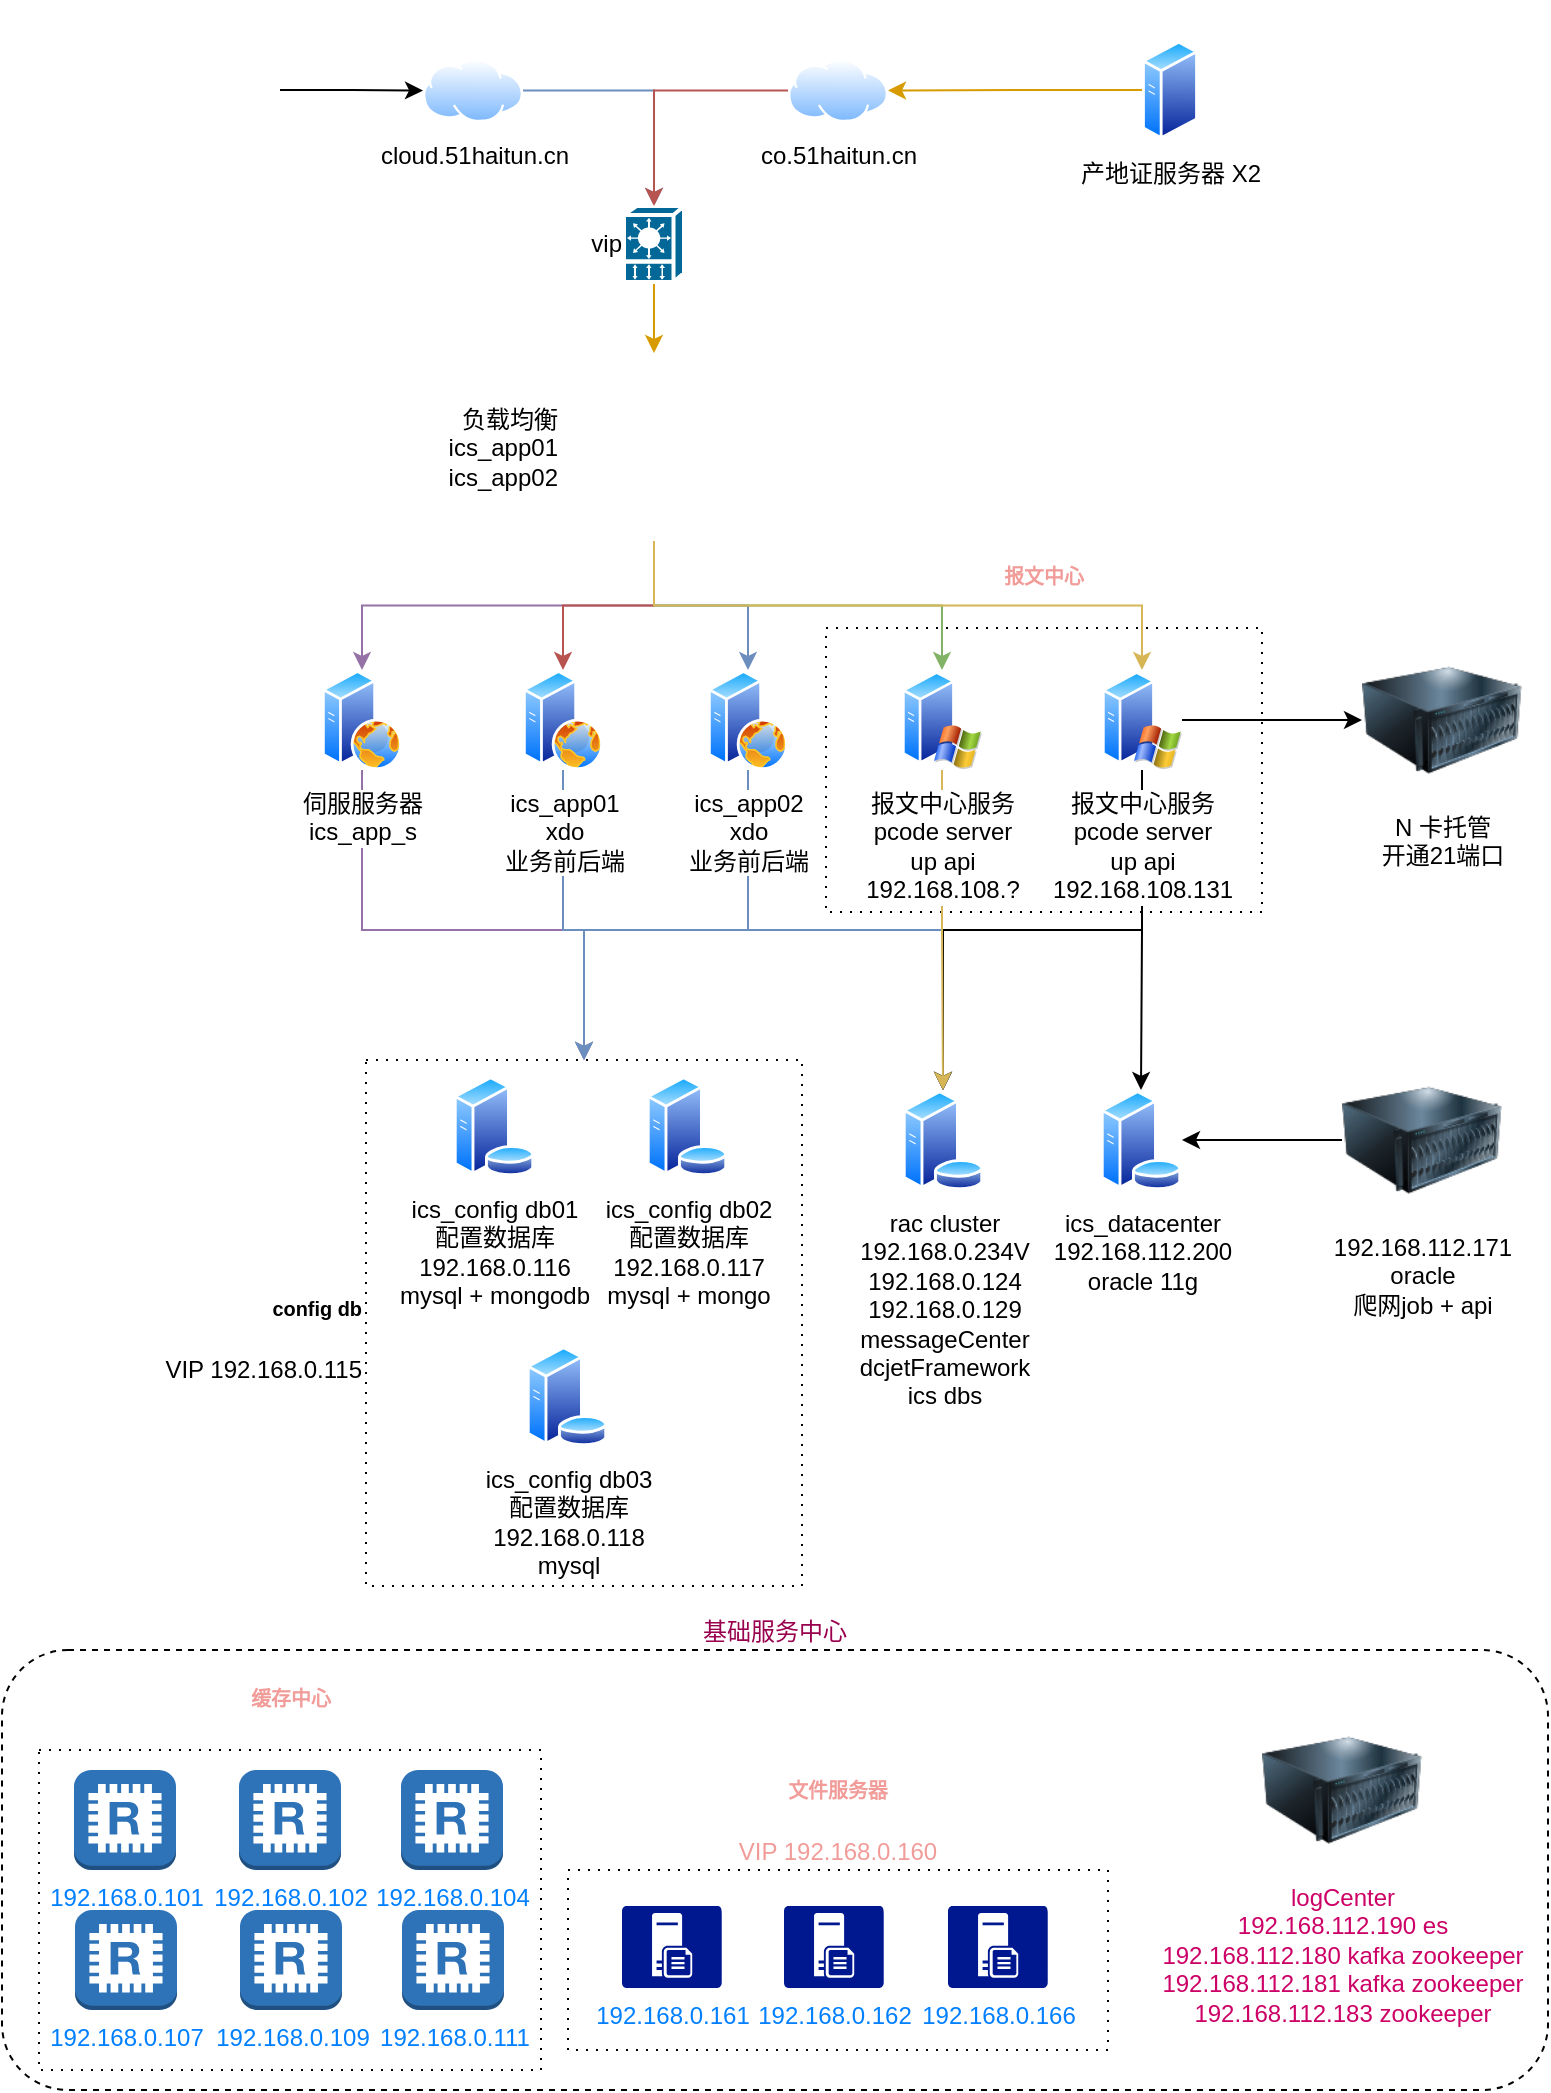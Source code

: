 <mxfile version="10.6.6" type="google"><diagram id="v4OQGsdWNkyV6Pgec-8O" name="Page-1"><mxGraphModel dx="1188" dy="684" grid="1" gridSize="10" guides="1" tooltips="1" connect="1" arrows="1" fold="1" page="1" pageScale="1" pageWidth="827" pageHeight="1169" math="0" shadow="0"><root><mxCell id="0"/><mxCell id="1" parent="0"/><mxCell id="ILs_mbYz_tefIXP7xlB2-24" value="基础服务中心" style="rounded=1;whiteSpace=wrap;html=1;fontColor=#99004D;fillColor=none;dashed=1;labelPosition=center;verticalLabelPosition=top;align=center;verticalAlign=bottom;" vertex="1" parent="1"><mxGeometry x="30" y="870" width="773" height="220" as="geometry"/></mxCell><mxCell id="ILs_mbYz_tefIXP7xlB2-6" value="&lt;h5&gt;报文中心&lt;/h5&gt;" style="rounded=0;whiteSpace=wrap;html=1;fillColor=none;dashed=1;dashPattern=1 4;labelPosition=center;verticalLabelPosition=top;align=center;verticalAlign=bottom;fontColor=#F19C99;" vertex="1" parent="1"><mxGeometry x="442" y="359" width="218" height="142" as="geometry"/></mxCell><mxCell id="NLEIydwub2X0FDKPl0KZ-23" style="edgeStyle=orthogonalEdgeStyle;rounded=0;orthogonalLoop=1;jettySize=auto;html=1;startArrow=none;startFill=0;exitX=0.5;exitY=1;exitDx=0;exitDy=0;fillColor=#e1d5e7;strokeColor=#9673a6;" parent="1" source="ILs_mbYz_tefIXP7xlB2-2" target="NLEIydwub2X0FDKPl0KZ-4" edge="1"><mxGeometry relative="1" as="geometry"><mxPoint x="350.167" y="326.833" as="sourcePoint"/></mxGeometry></mxCell><mxCell id="NLEIydwub2X0FDKPl0KZ-24" style="edgeStyle=orthogonalEdgeStyle;rounded=0;orthogonalLoop=1;jettySize=auto;html=1;startArrow=none;startFill=0;fillColor=#f8cecc;strokeColor=#b85450;exitX=0.5;exitY=1;exitDx=0;exitDy=0;" parent="1" source="ILs_mbYz_tefIXP7xlB2-2" target="NLEIydwub2X0FDKPl0KZ-17" edge="1"><mxGeometry relative="1" as="geometry"><mxPoint x="350.167" y="327" as="sourcePoint"/></mxGeometry></mxCell><mxCell id="NLEIydwub2X0FDKPl0KZ-25" style="edgeStyle=orthogonalEdgeStyle;rounded=0;orthogonalLoop=1;jettySize=auto;html=1;startArrow=none;startFill=0;fillColor=#dae8fc;strokeColor=#6c8ebf;exitX=0.5;exitY=1;exitDx=0;exitDy=0;" parent="1" source="ILs_mbYz_tefIXP7xlB2-2" target="NLEIydwub2X0FDKPl0KZ-18" edge="1"><mxGeometry relative="1" as="geometry"><mxPoint x="350.167" y="327" as="sourcePoint"/></mxGeometry></mxCell><mxCell id="NLEIydwub2X0FDKPl0KZ-42" style="edgeStyle=orthogonalEdgeStyle;rounded=0;orthogonalLoop=1;jettySize=auto;html=1;startArrow=none;startFill=0;fillColor=#d5e8d4;strokeColor=#82b366;exitX=0.5;exitY=1;exitDx=0;exitDy=0;" parent="1" source="ILs_mbYz_tefIXP7xlB2-2" target="NLEIydwub2X0FDKPl0KZ-41" edge="1"><mxGeometry relative="1" as="geometry"><mxPoint x="350.167" y="326.833" as="sourcePoint"/></mxGeometry></mxCell><mxCell id="NLEIydwub2X0FDKPl0KZ-43" style="edgeStyle=orthogonalEdgeStyle;rounded=0;orthogonalLoop=1;jettySize=auto;html=1;startArrow=none;startFill=0;fillColor=#fff2cc;strokeColor=#d6b656;exitX=0.5;exitY=1;exitDx=0;exitDy=0;" parent="1" source="ILs_mbYz_tefIXP7xlB2-2" target="NLEIydwub2X0FDKPl0KZ-33" edge="1"><mxGeometry relative="1" as="geometry"><mxPoint x="350.167" y="326.833" as="sourcePoint"/></mxGeometry></mxCell><mxCell id="NLEIydwub2X0FDKPl0KZ-3" value="rac cluster&lt;br&gt;192.168.0.234V&lt;br&gt;192.168.0.124&lt;br&gt;192.168.0.129&lt;br&gt;messageCenter&lt;br&gt;dcjetFramework&lt;br&gt;ics dbs&lt;br&gt;" style="aspect=fixed;perimeter=ellipsePerimeter;html=1;align=center;shadow=0;dashed=0;spacingTop=3;image;image=img/lib/active_directory/database_server.svg;" parent="1" vertex="1"><mxGeometry x="480" y="590" width="41" height="50" as="geometry"/></mxCell><mxCell id="NLEIydwub2X0FDKPl0KZ-30" style="edgeStyle=orthogonalEdgeStyle;rounded=0;orthogonalLoop=1;jettySize=auto;html=1;startArrow=none;startFill=0;fillColor=#e1d5e7;strokeColor=#9673a6;entryX=0.5;entryY=0;entryDx=0;entryDy=0;exitX=0.5;exitY=1;exitDx=0;exitDy=0;" parent="1" source="NLEIydwub2X0FDKPl0KZ-4" target="NLEIydwub2X0FDKPl0KZ-49" edge="1"><mxGeometry relative="1" as="geometry"><Array as="points"><mxPoint x="210" y="510"/><mxPoint x="321" y="510"/></Array></mxGeometry></mxCell><mxCell id="NLEIydwub2X0FDKPl0KZ-4" value="伺服服务器&lt;br&gt;ics_app_s&lt;br&gt;" style="aspect=fixed;perimeter=ellipsePerimeter;html=1;align=center;shadow=0;dashed=0;spacingTop=3;image;image=img/lib/active_directory/web_server.svg;" parent="1" vertex="1"><mxGeometry x="190" y="380" width="40" height="50" as="geometry"/></mxCell><mxCell id="NLEIydwub2X0FDKPl0KZ-11" style="edgeStyle=orthogonalEdgeStyle;rounded=0;orthogonalLoop=1;jettySize=auto;html=1;entryX=0.5;entryY=0;entryDx=0;entryDy=0;entryPerimeter=0;fillColor=#dae8fc;strokeColor=#6c8ebf;" parent="1" source="NLEIydwub2X0FDKPl0KZ-6" target="NLEIydwub2X0FDKPl0KZ-10" edge="1"><mxGeometry relative="1" as="geometry"/></mxCell><mxCell id="NLEIydwub2X0FDKPl0KZ-6" value="cloud.51haitun.cn" style="aspect=fixed;perimeter=ellipsePerimeter;html=1;align=center;shadow=0;dashed=0;spacingTop=3;image;image=img/lib/active_directory/internet_cloud.svg;" parent="1" vertex="1"><mxGeometry x="240.5" y="74.5" width="50" height="31.5" as="geometry"/></mxCell><mxCell id="ILs_mbYz_tefIXP7xlB2-4" style="edgeStyle=orthogonalEdgeStyle;rounded=0;orthogonalLoop=1;jettySize=auto;html=1;fillColor=#ffe6cc;strokeColor=#d79b00;" edge="1" parent="1" source="NLEIydwub2X0FDKPl0KZ-10" target="ILs_mbYz_tefIXP7xlB2-2"><mxGeometry relative="1" as="geometry"/></mxCell><mxCell id="NLEIydwub2X0FDKPl0KZ-10" value="vip" style="shape=mxgraph.cisco.misc.vip;html=1;dashed=0;fillColor=#036897;strokeColor=#ffffff;strokeWidth=2;verticalLabelPosition=middle;verticalAlign=middle;labelPosition=left;align=right;" parent="1" vertex="1"><mxGeometry x="341" y="148" width="30" height="38" as="geometry"/></mxCell><mxCell id="NLEIydwub2X0FDKPl0KZ-26" style="edgeStyle=orthogonalEdgeStyle;rounded=0;orthogonalLoop=1;jettySize=auto;html=1;startArrow=none;startFill=0;exitX=0.5;exitY=1;exitDx=0;exitDy=0;" parent="1" source="NLEIydwub2X0FDKPl0KZ-17" target="NLEIydwub2X0FDKPl0KZ-3" edge="1"><mxGeometry relative="1" as="geometry"/></mxCell><mxCell id="NLEIydwub2X0FDKPl0KZ-28" style="edgeStyle=orthogonalEdgeStyle;rounded=0;orthogonalLoop=1;jettySize=auto;html=1;startArrow=none;startFill=0;fillColor=#dae8fc;strokeColor=#6c8ebf;entryX=0.5;entryY=0;entryDx=0;entryDy=0;" parent="1" source="NLEIydwub2X0FDKPl0KZ-17" target="NLEIydwub2X0FDKPl0KZ-49" edge="1"><mxGeometry relative="1" as="geometry"><Array as="points"><mxPoint x="310" y="510"/><mxPoint x="321" y="510"/></Array></mxGeometry></mxCell><mxCell id="NLEIydwub2X0FDKPl0KZ-17" value="ics_app01&lt;br&gt;xdo&lt;br&gt;业务前后端&lt;br&gt;" style="aspect=fixed;perimeter=ellipsePerimeter;html=1;align=center;shadow=0;dashed=0;spacingTop=3;image;image=img/lib/active_directory/web_server.svg;" parent="1" vertex="1"><mxGeometry x="290.5" y="380" width="40" height="50" as="geometry"/></mxCell><mxCell id="NLEIydwub2X0FDKPl0KZ-27" style="edgeStyle=orthogonalEdgeStyle;rounded=0;orthogonalLoop=1;jettySize=auto;html=1;entryX=0.5;entryY=0;entryDx=0;entryDy=0;startArrow=none;startFill=0;fillColor=#dae8fc;strokeColor=#6c8ebf;exitX=0.5;exitY=1;exitDx=0;exitDy=0;" parent="1" source="NLEIydwub2X0FDKPl0KZ-18" target="NLEIydwub2X0FDKPl0KZ-3" edge="1"><mxGeometry relative="1" as="geometry"/></mxCell><mxCell id="NLEIydwub2X0FDKPl0KZ-29" style="edgeStyle=orthogonalEdgeStyle;rounded=0;orthogonalLoop=1;jettySize=auto;html=1;startArrow=none;startFill=0;exitX=0.5;exitY=1;exitDx=0;exitDy=0;fillColor=#dae8fc;strokeColor=#6c8ebf;entryX=0.5;entryY=0;entryDx=0;entryDy=0;" parent="1" source="NLEIydwub2X0FDKPl0KZ-18" target="NLEIydwub2X0FDKPl0KZ-49" edge="1"><mxGeometry relative="1" as="geometry"><Array as="points"><mxPoint x="403" y="510"/><mxPoint x="321" y="510"/></Array></mxGeometry></mxCell><mxCell id="NLEIydwub2X0FDKPl0KZ-18" value="ics_app02&lt;br&gt;xdo&lt;br&gt;业务前后端&lt;br&gt;" style="aspect=fixed;perimeter=ellipsePerimeter;html=1;align=center;shadow=0;dashed=0;spacingTop=3;image;image=img/lib/active_directory/web_server.svg;" parent="1" vertex="1"><mxGeometry x="383" y="380" width="40" height="50" as="geometry"/></mxCell><mxCell id="NLEIydwub2X0FDKPl0KZ-36" style="edgeStyle=orthogonalEdgeStyle;rounded=0;orthogonalLoop=1;jettySize=auto;html=1;startArrow=none;startFill=0;" parent="1" source="NLEIydwub2X0FDKPl0KZ-33" target="NLEIydwub2X0FDKPl0KZ-34" edge="1"><mxGeometry relative="1" as="geometry"/></mxCell><mxCell id="NLEIydwub2X0FDKPl0KZ-39" style="edgeStyle=orthogonalEdgeStyle;rounded=0;orthogonalLoop=1;jettySize=auto;html=1;startArrow=none;startFill=0;" parent="1" source="NLEIydwub2X0FDKPl0KZ-33" target="NLEIydwub2X0FDKPl0KZ-35" edge="1"><mxGeometry relative="1" as="geometry"/></mxCell><mxCell id="NLEIydwub2X0FDKPl0KZ-59" style="edgeStyle=orthogonalEdgeStyle;rounded=0;orthogonalLoop=1;jettySize=auto;html=1;startArrow=none;startFill=0;exitX=0.5;exitY=1;exitDx=0;exitDy=0;" parent="1" source="NLEIydwub2X0FDKPl0KZ-33" target="NLEIydwub2X0FDKPl0KZ-3" edge="1"><mxGeometry relative="1" as="geometry"/></mxCell><mxCell id="NLEIydwub2X0FDKPl0KZ-33" value="报文中心服务&lt;br&gt;pcode server&lt;br&gt;up api&lt;br&gt;192.168.108.131&lt;br&gt;" style="aspect=fixed;perimeter=ellipsePerimeter;html=1;align=center;shadow=0;dashed=0;spacingTop=3;image;image=img/lib/active_directory/windows_server_2.svg;dashPattern=1 4;fillColor=none;" parent="1" vertex="1"><mxGeometry x="580" y="380" width="40" height="50" as="geometry"/></mxCell><mxCell id="NLEIydwub2X0FDKPl0KZ-34" value="ics_datacenter&lt;br&gt;192.168.112.200&lt;br&gt;oracle 11g&lt;br&gt;" style="aspect=fixed;perimeter=ellipsePerimeter;html=1;align=center;shadow=0;dashed=0;spacingTop=3;image;image=img/lib/active_directory/database_server.svg;dashPattern=1 4;fillColor=none;" parent="1" vertex="1"><mxGeometry x="579" y="590" width="41" height="50" as="geometry"/></mxCell><mxCell id="NLEIydwub2X0FDKPl0KZ-35" value="N 卡托管&lt;br&gt;开通21端口&lt;br&gt;" style="image;html=1;labelBackgroundColor=#ffffff;image=img/lib/clip_art/computers/Server_128x128.png;dashed=1;dashPattern=1 4;fillColor=none;" parent="1" vertex="1"><mxGeometry x="710" y="365" width="80" height="80" as="geometry"/></mxCell><mxCell id="NLEIydwub2X0FDKPl0KZ-58" style="edgeStyle=orthogonalEdgeStyle;rounded=0;orthogonalLoop=1;jettySize=auto;html=1;startArrow=none;startFill=0;fillColor=#fff2cc;strokeColor=#d6b656;" parent="1" source="NLEIydwub2X0FDKPl0KZ-41" target="NLEIydwub2X0FDKPl0KZ-3" edge="1"><mxGeometry relative="1" as="geometry"/></mxCell><mxCell id="NLEIydwub2X0FDKPl0KZ-41" value="报文中心服务&lt;br&gt;pcode server&lt;br&gt;up api&lt;br&gt;192.168.108.?&lt;br&gt;" style="aspect=fixed;perimeter=ellipsePerimeter;html=1;align=center;shadow=0;dashed=0;spacingTop=3;image;image=img/lib/active_directory/windows_server_2.svg;dashPattern=1 4;fillColor=none;" parent="1" vertex="1"><mxGeometry x="480" y="380" width="40" height="50" as="geometry"/></mxCell><mxCell id="NLEIydwub2X0FDKPl0KZ-45" style="edgeStyle=orthogonalEdgeStyle;rounded=0;orthogonalLoop=1;jettySize=auto;html=1;startArrow=none;startFill=0;" parent="1" source="NLEIydwub2X0FDKPl0KZ-44" target="NLEIydwub2X0FDKPl0KZ-6" edge="1"><mxGeometry relative="1" as="geometry"/></mxCell><mxCell id="NLEIydwub2X0FDKPl0KZ-44" value="" style="shape=image;html=1;verticalAlign=top;verticalLabelPosition=bottom;labelBackgroundColor=#ffffff;imageAspect=0;aspect=fixed;image=https://cdn3.iconfinder.com/data/icons/emoticon-6/512/26-128.png;dashed=1;dashPattern=1 4;fillColor=none;" parent="1" vertex="1"><mxGeometry x="80" y="45.5" width="89" height="89" as="geometry"/></mxCell><mxCell id="NLEIydwub2X0FDKPl0KZ-48" value="logCenter&lt;br&gt;192.168.112.190 es&lt;br&gt;192.168.112.180 kafka zookeeper&lt;br&gt;192.168.112.181 kafka zookeeper&lt;br&gt;192.168.112.183 zookeeper&lt;br&gt;" style="image;html=1;labelBackgroundColor=#ffffff;image=img/lib/clip_art/computers/Server_128x128.png;dashed=1;dashPattern=1 4;fillColor=none;fontColor=#CC0066;" parent="1" vertex="1"><mxGeometry x="660" y="900" width="80" height="80" as="geometry"/></mxCell><mxCell id="NLEIydwub2X0FDKPl0KZ-61" style="edgeStyle=orthogonalEdgeStyle;rounded=0;orthogonalLoop=1;jettySize=auto;html=1;startArrow=none;startFill=0;entryX=1;entryY=0.5;entryDx=0;entryDy=0;fillColor=#ffe6cc;strokeColor=#d79b00;" parent="1" source="NLEIydwub2X0FDKPl0KZ-60" target="NLEIydwub2X0FDKPl0KZ-63" edge="1"><mxGeometry relative="1" as="geometry"/></mxCell><mxCell id="NLEIydwub2X0FDKPl0KZ-60" value="产地证服务器 X2&lt;br&gt;" style="aspect=fixed;perimeter=ellipsePerimeter;html=1;align=center;shadow=0;dashed=0;spacingTop=3;image;image=img/lib/active_directory/generic_server.svg;dashPattern=1 4;fillColor=none;" parent="1" vertex="1"><mxGeometry x="600" y="65" width="28.0" height="50" as="geometry"/></mxCell><mxCell id="NLEIydwub2X0FDKPl0KZ-65" style="edgeStyle=orthogonalEdgeStyle;rounded=0;orthogonalLoop=1;jettySize=auto;html=1;entryX=0.5;entryY=0;entryDx=0;entryDy=0;entryPerimeter=0;startArrow=none;startFill=0;fillColor=#f8cecc;strokeColor=#b85450;" parent="1" source="NLEIydwub2X0FDKPl0KZ-63" target="NLEIydwub2X0FDKPl0KZ-10" edge="1"><mxGeometry relative="1" as="geometry"/></mxCell><mxCell id="NLEIydwub2X0FDKPl0KZ-63" value="co.51haitun.cn" style="aspect=fixed;perimeter=ellipsePerimeter;html=1;align=center;shadow=0;dashed=0;spacingTop=3;image;image=img/lib/active_directory/internet_cloud.svg;" parent="1" vertex="1"><mxGeometry x="423" y="74.5" width="50" height="31.5" as="geometry"/></mxCell><mxCell id="ILs_mbYz_tefIXP7xlB2-7" style="edgeStyle=orthogonalEdgeStyle;rounded=0;orthogonalLoop=1;jettySize=auto;html=1;fontColor=#F19C99;" edge="1" parent="1" source="NLEIydwub2X0FDKPl0KZ-66" target="NLEIydwub2X0FDKPl0KZ-34"><mxGeometry relative="1" as="geometry"/></mxCell><mxCell id="NLEIydwub2X0FDKPl0KZ-66" value="192.168.112.171&lt;br&gt;oracle&lt;br&gt;爬网job + api&lt;br&gt;" style="image;html=1;labelBackgroundColor=#ffffff;image=img/lib/clip_art/computers/Server_128x128.png;dashed=1;dashPattern=1 4;fillColor=none;" parent="1" vertex="1"><mxGeometry x="700" y="575" width="80" height="80" as="geometry"/></mxCell><mxCell id="ILs_mbYz_tefIXP7xlB2-2" value="负载均衡&lt;br&gt;ics_app01&lt;br&gt;ics_app02&lt;br&gt;" style="shape=image;html=1;verticalAlign=middle;verticalLabelPosition=middle;labelBackgroundColor=#ffffff;imageAspect=0;aspect=fixed;image=https://cdn2.iconfinder.com/data/icons/business-and-economy/256/business_economic_finance_interprise_company_balance-128.png;labelPosition=left;align=right;" vertex="1" parent="1"><mxGeometry x="309" y="221.5" width="94" height="94" as="geometry"/></mxCell><mxCell id="ILs_mbYz_tefIXP7xlB2-8" value="" style="group;labelPosition=center;verticalLabelPosition=bottom;align=center;verticalAlign=top;" vertex="1" connectable="0" parent="1"><mxGeometry x="212" y="575" width="218" height="263" as="geometry"/></mxCell><mxCell id="NLEIydwub2X0FDKPl0KZ-49" value="&lt;h5&gt;config db&lt;/h5&gt;&lt;div&gt;VIP 192.168.0.115&lt;/div&gt;" style="rounded=0;whiteSpace=wrap;html=1;fillColor=none;dashed=1;dashPattern=1 4;labelPosition=left;verticalLabelPosition=middle;align=right;verticalAlign=middle;" parent="ILs_mbYz_tefIXP7xlB2-8" vertex="1"><mxGeometry width="218" height="263" as="geometry"/></mxCell><mxCell id="NLEIydwub2X0FDKPl0KZ-5" value="ics_config db02&lt;br&gt;配置数据库&lt;br&gt;192.168.0.117&lt;br&gt;mysql + mongo&lt;br&gt;" style="aspect=fixed;perimeter=ellipsePerimeter;html=1;align=center;shadow=0;dashed=0;spacingTop=3;image;image=img/lib/active_directory/database_server.svg;" parent="ILs_mbYz_tefIXP7xlB2-8" vertex="1"><mxGeometry x="140" y="8" width="41" height="50" as="geometry"/></mxCell><mxCell id="NLEIydwub2X0FDKPl0KZ-50" value="ics_config db01&lt;br&gt;配置数据库&lt;br&gt;192.168.0.116&lt;br&gt;mysql + mongodb&lt;br&gt;" style="aspect=fixed;perimeter=ellipsePerimeter;html=1;align=center;shadow=0;dashed=0;spacingTop=3;image;image=img/lib/active_directory/database_server.svg;" parent="ILs_mbYz_tefIXP7xlB2-8" vertex="1"><mxGeometry x="43.5" y="8" width="41" height="50" as="geometry"/></mxCell><mxCell id="NLEIydwub2X0FDKPl0KZ-53" value="ics_config db03&lt;br&gt;配置数据库&lt;br&gt;192.168.0.118&lt;br&gt;mysql&lt;br&gt;" style="aspect=fixed;perimeter=ellipsePerimeter;html=1;align=center;shadow=0;dashed=0;spacingTop=3;image;image=img/lib/active_directory/database_server.svg;" parent="ILs_mbYz_tefIXP7xlB2-8" vertex="1"><mxGeometry x="80" y="143" width="41" height="50" as="geometry"/></mxCell><mxCell id="ILs_mbYz_tefIXP7xlB2-18" value="" style="group" vertex="1" connectable="0" parent="1"><mxGeometry x="48.5" y="920" width="251" height="160" as="geometry"/></mxCell><mxCell id="ILs_mbYz_tefIXP7xlB2-10" value="&lt;h5&gt;缓存中心&lt;/h5&gt;" style="rounded=0;whiteSpace=wrap;html=1;fillColor=none;dashed=1;dashPattern=1 4;labelPosition=center;verticalLabelPosition=top;align=center;verticalAlign=bottom;fontColor=#F19C99;" vertex="1" parent="ILs_mbYz_tefIXP7xlB2-18"><mxGeometry width="251" height="160" as="geometry"/></mxCell><mxCell id="ILs_mbYz_tefIXP7xlB2-9" value="192.168.0.101" style="outlineConnect=0;dashed=0;verticalLabelPosition=bottom;verticalAlign=top;align=center;html=1;shape=mxgraph.aws3.redis;fillColor=#2E73B8;gradientColor=none;fontColor=#007FFF;" vertex="1" parent="ILs_mbYz_tefIXP7xlB2-18"><mxGeometry x="17.5" y="10" width="51" height="50" as="geometry"/></mxCell><mxCell id="ILs_mbYz_tefIXP7xlB2-13" value="192.168.0.102" style="outlineConnect=0;dashed=0;verticalLabelPosition=bottom;verticalAlign=top;align=center;html=1;shape=mxgraph.aws3.redis;fillColor=#2E73B8;gradientColor=none;fontColor=#007FFF;" vertex="1" parent="ILs_mbYz_tefIXP7xlB2-18"><mxGeometry x="100" y="10" width="51" height="50" as="geometry"/></mxCell><mxCell id="ILs_mbYz_tefIXP7xlB2-14" value="192.168.0.104" style="outlineConnect=0;dashed=0;verticalLabelPosition=bottom;verticalAlign=top;align=center;html=1;shape=mxgraph.aws3.redis;fillColor=#2E73B8;gradientColor=none;fontColor=#007FFF;" vertex="1" parent="ILs_mbYz_tefIXP7xlB2-18"><mxGeometry x="181" y="10" width="51" height="50" as="geometry"/></mxCell><mxCell id="ILs_mbYz_tefIXP7xlB2-15" value="192.168.0.107" style="outlineConnect=0;dashed=0;verticalLabelPosition=bottom;verticalAlign=top;align=center;html=1;shape=mxgraph.aws3.redis;fillColor=#2E73B8;gradientColor=none;fontColor=#007FFF;" vertex="1" parent="ILs_mbYz_tefIXP7xlB2-18"><mxGeometry x="18" y="80" width="51" height="50" as="geometry"/></mxCell><mxCell id="ILs_mbYz_tefIXP7xlB2-16" value="192.168.0.109" style="outlineConnect=0;dashed=0;verticalLabelPosition=bottom;verticalAlign=top;align=center;html=1;shape=mxgraph.aws3.redis;fillColor=#2E73B8;gradientColor=none;fontColor=#007FFF;" vertex="1" parent="ILs_mbYz_tefIXP7xlB2-18"><mxGeometry x="100.5" y="80" width="51" height="50" as="geometry"/></mxCell><mxCell id="ILs_mbYz_tefIXP7xlB2-17" value="192.168.0.111" style="outlineConnect=0;dashed=0;verticalLabelPosition=bottom;verticalAlign=top;align=center;html=1;shape=mxgraph.aws3.redis;fillColor=#2E73B8;gradientColor=none;fontColor=#007FFF;" vertex="1" parent="ILs_mbYz_tefIXP7xlB2-18"><mxGeometry x="181.5" y="80" width="51" height="50" as="geometry"/></mxCell><mxCell id="ILs_mbYz_tefIXP7xlB2-23" value="" style="group" vertex="1" connectable="0" parent="1"><mxGeometry x="313" y="979.941" width="270" height="90" as="geometry"/></mxCell><mxCell id="ILs_mbYz_tefIXP7xlB2-19" value="&lt;h5&gt;文件服务器&lt;/h5&gt;&lt;div&gt;VIP 192.168.0.160&lt;/div&gt;" style="rounded=0;whiteSpace=wrap;html=1;fillColor=none;dashed=1;dashPattern=1 4;labelPosition=center;verticalLabelPosition=top;align=center;verticalAlign=bottom;fontColor=#F19C99;" vertex="1" parent="ILs_mbYz_tefIXP7xlB2-23"><mxGeometry width="270" height="90" as="geometry"/></mxCell><mxCell id="ILs_mbYz_tefIXP7xlB2-20" value="192.168.0.161" style="pointerEvents=1;shadow=0;dashed=0;html=1;labelPosition=center;verticalLabelPosition=bottom;verticalAlign=top;align=center;strokeColor=none;shape=mxgraph.mscae.vm.file_server;fillColor=#00188F;strokeColor=none;fontColor=#007FFF;" vertex="1" parent="ILs_mbYz_tefIXP7xlB2-23"><mxGeometry x="27" y="18" width="50" height="41" as="geometry"/></mxCell><mxCell id="ILs_mbYz_tefIXP7xlB2-21" value="192.168.0.162" style="pointerEvents=1;shadow=0;dashed=0;html=1;labelPosition=center;verticalLabelPosition=bottom;verticalAlign=top;align=center;strokeColor=none;shape=mxgraph.mscae.vm.file_server;fillColor=#00188F;strokeColor=none;fontColor=#007FFF;" vertex="1" parent="ILs_mbYz_tefIXP7xlB2-23"><mxGeometry x="108" y="18" width="50" height="41" as="geometry"/></mxCell><mxCell id="ILs_mbYz_tefIXP7xlB2-22" value="192.168.0.166" style="pointerEvents=1;shadow=0;dashed=0;html=1;labelPosition=center;verticalLabelPosition=bottom;verticalAlign=top;align=center;strokeColor=none;shape=mxgraph.mscae.vm.file_server;fillColor=#00188F;strokeColor=none;fontColor=#007FFF;" vertex="1" parent="ILs_mbYz_tefIXP7xlB2-23"><mxGeometry x="190" y="18" width="50" height="41" as="geometry"/></mxCell></root></mxGraphModel></diagram></mxfile>